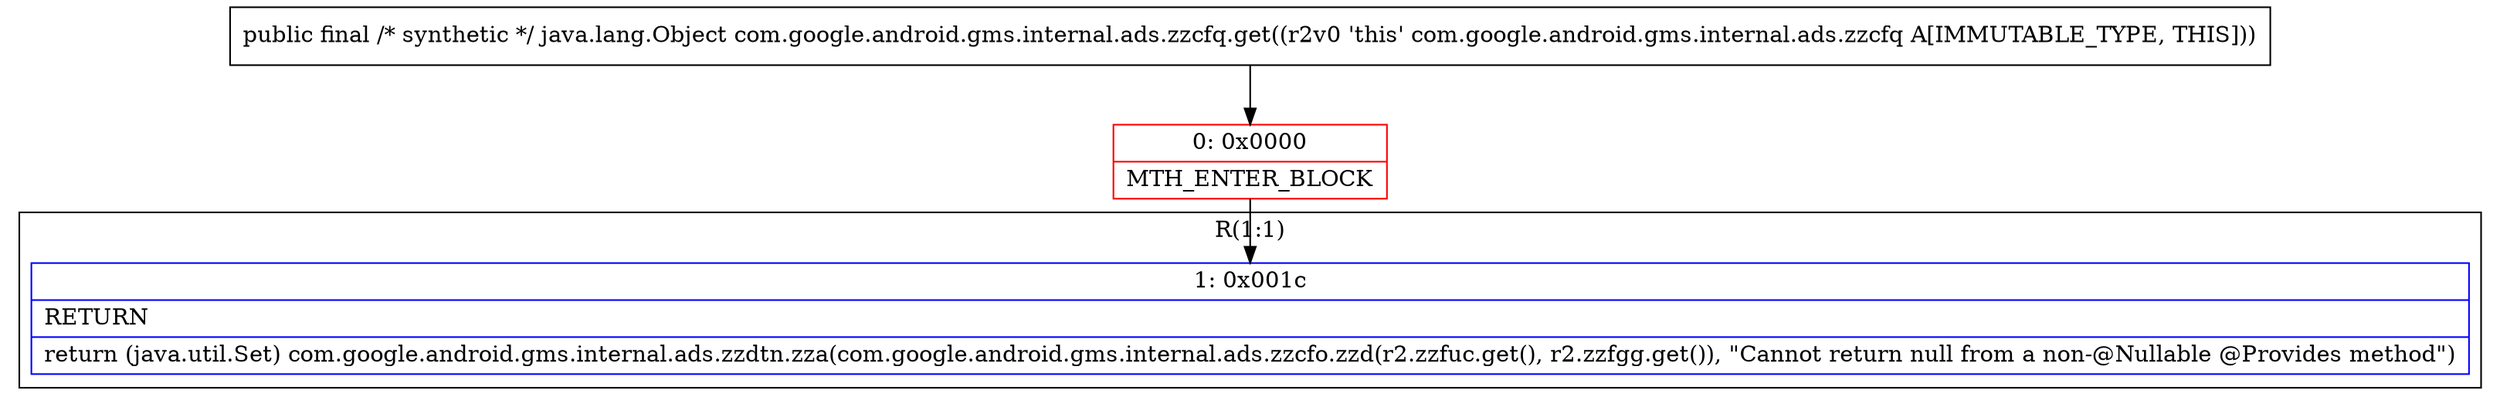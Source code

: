 digraph "CFG forcom.google.android.gms.internal.ads.zzcfq.get()Ljava\/lang\/Object;" {
subgraph cluster_Region_39109640 {
label = "R(1:1)";
node [shape=record,color=blue];
Node_1 [shape=record,label="{1\:\ 0x001c|RETURN\l|return (java.util.Set) com.google.android.gms.internal.ads.zzdtn.zza(com.google.android.gms.internal.ads.zzcfo.zzd(r2.zzfuc.get(), r2.zzfgg.get()), \"Cannot return null from a non\-@Nullable @Provides method\")\l}"];
}
Node_0 [shape=record,color=red,label="{0\:\ 0x0000|MTH_ENTER_BLOCK\l}"];
MethodNode[shape=record,label="{public final \/* synthetic *\/ java.lang.Object com.google.android.gms.internal.ads.zzcfq.get((r2v0 'this' com.google.android.gms.internal.ads.zzcfq A[IMMUTABLE_TYPE, THIS])) }"];
MethodNode -> Node_0;
Node_0 -> Node_1;
}

